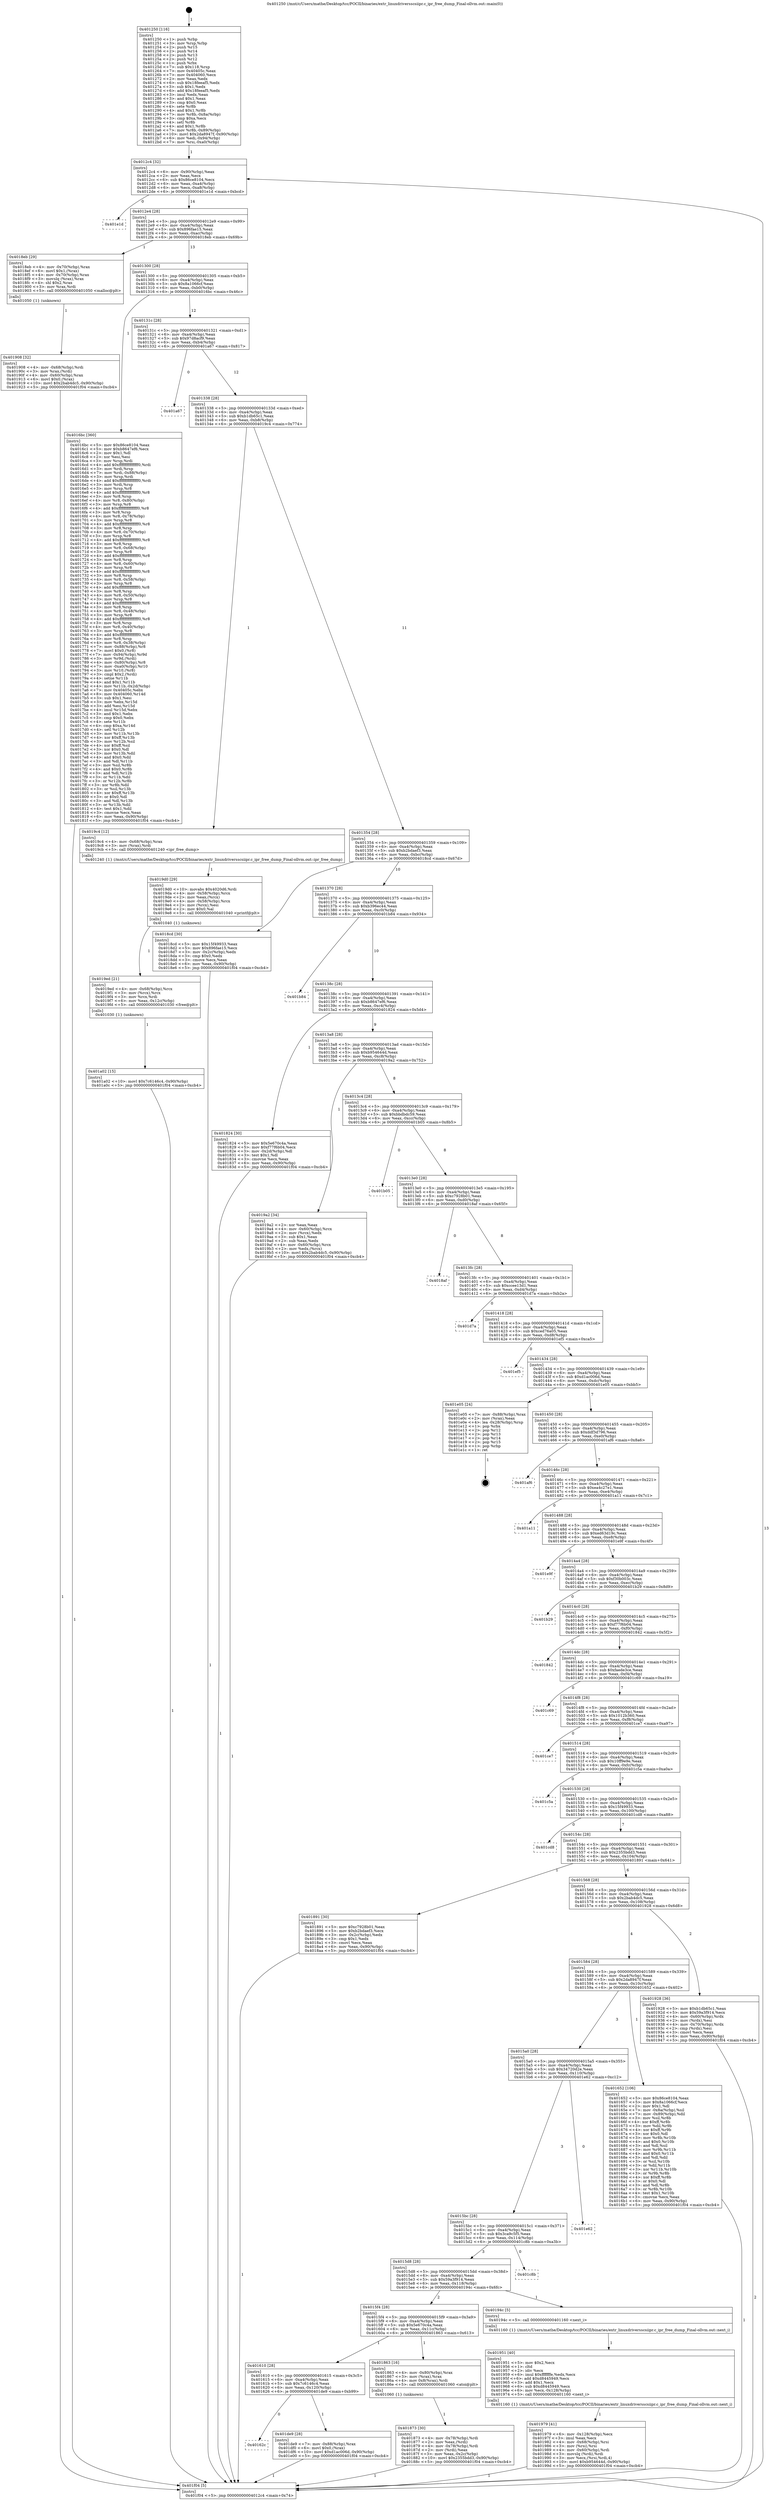 digraph "0x401250" {
  label = "0x401250 (/mnt/c/Users/mathe/Desktop/tcc/POCII/binaries/extr_linuxdriversscsiipr.c_ipr_free_dump_Final-ollvm.out::main(0))"
  labelloc = "t"
  node[shape=record]

  Entry [label="",width=0.3,height=0.3,shape=circle,fillcolor=black,style=filled]
  "0x4012c4" [label="{
     0x4012c4 [32]\l
     | [instrs]\l
     &nbsp;&nbsp;0x4012c4 \<+6\>: mov -0x90(%rbp),%eax\l
     &nbsp;&nbsp;0x4012ca \<+2\>: mov %eax,%ecx\l
     &nbsp;&nbsp;0x4012cc \<+6\>: sub $0x86ce8104,%ecx\l
     &nbsp;&nbsp;0x4012d2 \<+6\>: mov %eax,-0xa4(%rbp)\l
     &nbsp;&nbsp;0x4012d8 \<+6\>: mov %ecx,-0xa8(%rbp)\l
     &nbsp;&nbsp;0x4012de \<+6\>: je 0000000000401e1d \<main+0xbcd\>\l
  }"]
  "0x401e1d" [label="{
     0x401e1d\l
  }", style=dashed]
  "0x4012e4" [label="{
     0x4012e4 [28]\l
     | [instrs]\l
     &nbsp;&nbsp;0x4012e4 \<+5\>: jmp 00000000004012e9 \<main+0x99\>\l
     &nbsp;&nbsp;0x4012e9 \<+6\>: mov -0xa4(%rbp),%eax\l
     &nbsp;&nbsp;0x4012ef \<+5\>: sub $0x896fae15,%eax\l
     &nbsp;&nbsp;0x4012f4 \<+6\>: mov %eax,-0xac(%rbp)\l
     &nbsp;&nbsp;0x4012fa \<+6\>: je 00000000004018eb \<main+0x69b\>\l
  }"]
  Exit [label="",width=0.3,height=0.3,shape=circle,fillcolor=black,style=filled,peripheries=2]
  "0x4018eb" [label="{
     0x4018eb [29]\l
     | [instrs]\l
     &nbsp;&nbsp;0x4018eb \<+4\>: mov -0x70(%rbp),%rax\l
     &nbsp;&nbsp;0x4018ef \<+6\>: movl $0x1,(%rax)\l
     &nbsp;&nbsp;0x4018f5 \<+4\>: mov -0x70(%rbp),%rax\l
     &nbsp;&nbsp;0x4018f9 \<+3\>: movslq (%rax),%rax\l
     &nbsp;&nbsp;0x4018fc \<+4\>: shl $0x2,%rax\l
     &nbsp;&nbsp;0x401900 \<+3\>: mov %rax,%rdi\l
     &nbsp;&nbsp;0x401903 \<+5\>: call 0000000000401050 \<malloc@plt\>\l
     | [calls]\l
     &nbsp;&nbsp;0x401050 \{1\} (unknown)\l
  }"]
  "0x401300" [label="{
     0x401300 [28]\l
     | [instrs]\l
     &nbsp;&nbsp;0x401300 \<+5\>: jmp 0000000000401305 \<main+0xb5\>\l
     &nbsp;&nbsp;0x401305 \<+6\>: mov -0xa4(%rbp),%eax\l
     &nbsp;&nbsp;0x40130b \<+5\>: sub $0x8a1066cf,%eax\l
     &nbsp;&nbsp;0x401310 \<+6\>: mov %eax,-0xb0(%rbp)\l
     &nbsp;&nbsp;0x401316 \<+6\>: je 00000000004016bc \<main+0x46c\>\l
  }"]
  "0x40162c" [label="{
     0x40162c\l
  }", style=dashed]
  "0x4016bc" [label="{
     0x4016bc [360]\l
     | [instrs]\l
     &nbsp;&nbsp;0x4016bc \<+5\>: mov $0x86ce8104,%eax\l
     &nbsp;&nbsp;0x4016c1 \<+5\>: mov $0xb8647ef6,%ecx\l
     &nbsp;&nbsp;0x4016c6 \<+2\>: mov $0x1,%dl\l
     &nbsp;&nbsp;0x4016c8 \<+2\>: xor %esi,%esi\l
     &nbsp;&nbsp;0x4016ca \<+3\>: mov %rsp,%rdi\l
     &nbsp;&nbsp;0x4016cd \<+4\>: add $0xfffffffffffffff0,%rdi\l
     &nbsp;&nbsp;0x4016d1 \<+3\>: mov %rdi,%rsp\l
     &nbsp;&nbsp;0x4016d4 \<+7\>: mov %rdi,-0x88(%rbp)\l
     &nbsp;&nbsp;0x4016db \<+3\>: mov %rsp,%rdi\l
     &nbsp;&nbsp;0x4016de \<+4\>: add $0xfffffffffffffff0,%rdi\l
     &nbsp;&nbsp;0x4016e2 \<+3\>: mov %rdi,%rsp\l
     &nbsp;&nbsp;0x4016e5 \<+3\>: mov %rsp,%r8\l
     &nbsp;&nbsp;0x4016e8 \<+4\>: add $0xfffffffffffffff0,%r8\l
     &nbsp;&nbsp;0x4016ec \<+3\>: mov %r8,%rsp\l
     &nbsp;&nbsp;0x4016ef \<+4\>: mov %r8,-0x80(%rbp)\l
     &nbsp;&nbsp;0x4016f3 \<+3\>: mov %rsp,%r8\l
     &nbsp;&nbsp;0x4016f6 \<+4\>: add $0xfffffffffffffff0,%r8\l
     &nbsp;&nbsp;0x4016fa \<+3\>: mov %r8,%rsp\l
     &nbsp;&nbsp;0x4016fd \<+4\>: mov %r8,-0x78(%rbp)\l
     &nbsp;&nbsp;0x401701 \<+3\>: mov %rsp,%r8\l
     &nbsp;&nbsp;0x401704 \<+4\>: add $0xfffffffffffffff0,%r8\l
     &nbsp;&nbsp;0x401708 \<+3\>: mov %r8,%rsp\l
     &nbsp;&nbsp;0x40170b \<+4\>: mov %r8,-0x70(%rbp)\l
     &nbsp;&nbsp;0x40170f \<+3\>: mov %rsp,%r8\l
     &nbsp;&nbsp;0x401712 \<+4\>: add $0xfffffffffffffff0,%r8\l
     &nbsp;&nbsp;0x401716 \<+3\>: mov %r8,%rsp\l
     &nbsp;&nbsp;0x401719 \<+4\>: mov %r8,-0x68(%rbp)\l
     &nbsp;&nbsp;0x40171d \<+3\>: mov %rsp,%r8\l
     &nbsp;&nbsp;0x401720 \<+4\>: add $0xfffffffffffffff0,%r8\l
     &nbsp;&nbsp;0x401724 \<+3\>: mov %r8,%rsp\l
     &nbsp;&nbsp;0x401727 \<+4\>: mov %r8,-0x60(%rbp)\l
     &nbsp;&nbsp;0x40172b \<+3\>: mov %rsp,%r8\l
     &nbsp;&nbsp;0x40172e \<+4\>: add $0xfffffffffffffff0,%r8\l
     &nbsp;&nbsp;0x401732 \<+3\>: mov %r8,%rsp\l
     &nbsp;&nbsp;0x401735 \<+4\>: mov %r8,-0x58(%rbp)\l
     &nbsp;&nbsp;0x401739 \<+3\>: mov %rsp,%r8\l
     &nbsp;&nbsp;0x40173c \<+4\>: add $0xfffffffffffffff0,%r8\l
     &nbsp;&nbsp;0x401740 \<+3\>: mov %r8,%rsp\l
     &nbsp;&nbsp;0x401743 \<+4\>: mov %r8,-0x50(%rbp)\l
     &nbsp;&nbsp;0x401747 \<+3\>: mov %rsp,%r8\l
     &nbsp;&nbsp;0x40174a \<+4\>: add $0xfffffffffffffff0,%r8\l
     &nbsp;&nbsp;0x40174e \<+3\>: mov %r8,%rsp\l
     &nbsp;&nbsp;0x401751 \<+4\>: mov %r8,-0x48(%rbp)\l
     &nbsp;&nbsp;0x401755 \<+3\>: mov %rsp,%r8\l
     &nbsp;&nbsp;0x401758 \<+4\>: add $0xfffffffffffffff0,%r8\l
     &nbsp;&nbsp;0x40175c \<+3\>: mov %r8,%rsp\l
     &nbsp;&nbsp;0x40175f \<+4\>: mov %r8,-0x40(%rbp)\l
     &nbsp;&nbsp;0x401763 \<+3\>: mov %rsp,%r8\l
     &nbsp;&nbsp;0x401766 \<+4\>: add $0xfffffffffffffff0,%r8\l
     &nbsp;&nbsp;0x40176a \<+3\>: mov %r8,%rsp\l
     &nbsp;&nbsp;0x40176d \<+4\>: mov %r8,-0x38(%rbp)\l
     &nbsp;&nbsp;0x401771 \<+7\>: mov -0x88(%rbp),%r8\l
     &nbsp;&nbsp;0x401778 \<+7\>: movl $0x0,(%r8)\l
     &nbsp;&nbsp;0x40177f \<+7\>: mov -0x94(%rbp),%r9d\l
     &nbsp;&nbsp;0x401786 \<+3\>: mov %r9d,(%rdi)\l
     &nbsp;&nbsp;0x401789 \<+4\>: mov -0x80(%rbp),%r8\l
     &nbsp;&nbsp;0x40178d \<+7\>: mov -0xa0(%rbp),%r10\l
     &nbsp;&nbsp;0x401794 \<+3\>: mov %r10,(%r8)\l
     &nbsp;&nbsp;0x401797 \<+3\>: cmpl $0x2,(%rdi)\l
     &nbsp;&nbsp;0x40179a \<+4\>: setne %r11b\l
     &nbsp;&nbsp;0x40179e \<+4\>: and $0x1,%r11b\l
     &nbsp;&nbsp;0x4017a2 \<+4\>: mov %r11b,-0x2d(%rbp)\l
     &nbsp;&nbsp;0x4017a6 \<+7\>: mov 0x40405c,%ebx\l
     &nbsp;&nbsp;0x4017ad \<+8\>: mov 0x404060,%r14d\l
     &nbsp;&nbsp;0x4017b5 \<+3\>: sub $0x1,%esi\l
     &nbsp;&nbsp;0x4017b8 \<+3\>: mov %ebx,%r15d\l
     &nbsp;&nbsp;0x4017bb \<+3\>: add %esi,%r15d\l
     &nbsp;&nbsp;0x4017be \<+4\>: imul %r15d,%ebx\l
     &nbsp;&nbsp;0x4017c2 \<+3\>: and $0x1,%ebx\l
     &nbsp;&nbsp;0x4017c5 \<+3\>: cmp $0x0,%ebx\l
     &nbsp;&nbsp;0x4017c8 \<+4\>: sete %r11b\l
     &nbsp;&nbsp;0x4017cc \<+4\>: cmp $0xa,%r14d\l
     &nbsp;&nbsp;0x4017d0 \<+4\>: setl %r12b\l
     &nbsp;&nbsp;0x4017d4 \<+3\>: mov %r11b,%r13b\l
     &nbsp;&nbsp;0x4017d7 \<+4\>: xor $0xff,%r13b\l
     &nbsp;&nbsp;0x4017db \<+3\>: mov %r12b,%sil\l
     &nbsp;&nbsp;0x4017de \<+4\>: xor $0xff,%sil\l
     &nbsp;&nbsp;0x4017e2 \<+3\>: xor $0x0,%dl\l
     &nbsp;&nbsp;0x4017e5 \<+3\>: mov %r13b,%dil\l
     &nbsp;&nbsp;0x4017e8 \<+4\>: and $0x0,%dil\l
     &nbsp;&nbsp;0x4017ec \<+3\>: and %dl,%r11b\l
     &nbsp;&nbsp;0x4017ef \<+3\>: mov %sil,%r8b\l
     &nbsp;&nbsp;0x4017f2 \<+4\>: and $0x0,%r8b\l
     &nbsp;&nbsp;0x4017f6 \<+3\>: and %dl,%r12b\l
     &nbsp;&nbsp;0x4017f9 \<+3\>: or %r11b,%dil\l
     &nbsp;&nbsp;0x4017fc \<+3\>: or %r12b,%r8b\l
     &nbsp;&nbsp;0x4017ff \<+3\>: xor %r8b,%dil\l
     &nbsp;&nbsp;0x401802 \<+3\>: or %sil,%r13b\l
     &nbsp;&nbsp;0x401805 \<+4\>: xor $0xff,%r13b\l
     &nbsp;&nbsp;0x401809 \<+3\>: or $0x0,%dl\l
     &nbsp;&nbsp;0x40180c \<+3\>: and %dl,%r13b\l
     &nbsp;&nbsp;0x40180f \<+3\>: or %r13b,%dil\l
     &nbsp;&nbsp;0x401812 \<+4\>: test $0x1,%dil\l
     &nbsp;&nbsp;0x401816 \<+3\>: cmovne %ecx,%eax\l
     &nbsp;&nbsp;0x401819 \<+6\>: mov %eax,-0x90(%rbp)\l
     &nbsp;&nbsp;0x40181f \<+5\>: jmp 0000000000401f04 \<main+0xcb4\>\l
  }"]
  "0x40131c" [label="{
     0x40131c [28]\l
     | [instrs]\l
     &nbsp;&nbsp;0x40131c \<+5\>: jmp 0000000000401321 \<main+0xd1\>\l
     &nbsp;&nbsp;0x401321 \<+6\>: mov -0xa4(%rbp),%eax\l
     &nbsp;&nbsp;0x401327 \<+5\>: sub $0x97d8acf9,%eax\l
     &nbsp;&nbsp;0x40132c \<+6\>: mov %eax,-0xb4(%rbp)\l
     &nbsp;&nbsp;0x401332 \<+6\>: je 0000000000401a67 \<main+0x817\>\l
  }"]
  "0x401de9" [label="{
     0x401de9 [28]\l
     | [instrs]\l
     &nbsp;&nbsp;0x401de9 \<+7\>: mov -0x88(%rbp),%rax\l
     &nbsp;&nbsp;0x401df0 \<+6\>: movl $0x0,(%rax)\l
     &nbsp;&nbsp;0x401df6 \<+10\>: movl $0xd1ac006d,-0x90(%rbp)\l
     &nbsp;&nbsp;0x401e00 \<+5\>: jmp 0000000000401f04 \<main+0xcb4\>\l
  }"]
  "0x401a67" [label="{
     0x401a67\l
  }", style=dashed]
  "0x401338" [label="{
     0x401338 [28]\l
     | [instrs]\l
     &nbsp;&nbsp;0x401338 \<+5\>: jmp 000000000040133d \<main+0xed\>\l
     &nbsp;&nbsp;0x40133d \<+6\>: mov -0xa4(%rbp),%eax\l
     &nbsp;&nbsp;0x401343 \<+5\>: sub $0xb1db65c1,%eax\l
     &nbsp;&nbsp;0x401348 \<+6\>: mov %eax,-0xb8(%rbp)\l
     &nbsp;&nbsp;0x40134e \<+6\>: je 00000000004019c4 \<main+0x774\>\l
  }"]
  "0x401a02" [label="{
     0x401a02 [15]\l
     | [instrs]\l
     &nbsp;&nbsp;0x401a02 \<+10\>: movl $0x7c6146c4,-0x90(%rbp)\l
     &nbsp;&nbsp;0x401a0c \<+5\>: jmp 0000000000401f04 \<main+0xcb4\>\l
  }"]
  "0x4019c4" [label="{
     0x4019c4 [12]\l
     | [instrs]\l
     &nbsp;&nbsp;0x4019c4 \<+4\>: mov -0x68(%rbp),%rax\l
     &nbsp;&nbsp;0x4019c8 \<+3\>: mov (%rax),%rdi\l
     &nbsp;&nbsp;0x4019cb \<+5\>: call 0000000000401240 \<ipr_free_dump\>\l
     | [calls]\l
     &nbsp;&nbsp;0x401240 \{1\} (/mnt/c/Users/mathe/Desktop/tcc/POCII/binaries/extr_linuxdriversscsiipr.c_ipr_free_dump_Final-ollvm.out::ipr_free_dump)\l
  }"]
  "0x401354" [label="{
     0x401354 [28]\l
     | [instrs]\l
     &nbsp;&nbsp;0x401354 \<+5\>: jmp 0000000000401359 \<main+0x109\>\l
     &nbsp;&nbsp;0x401359 \<+6\>: mov -0xa4(%rbp),%eax\l
     &nbsp;&nbsp;0x40135f \<+5\>: sub $0xb2bdaef3,%eax\l
     &nbsp;&nbsp;0x401364 \<+6\>: mov %eax,-0xbc(%rbp)\l
     &nbsp;&nbsp;0x40136a \<+6\>: je 00000000004018cd \<main+0x67d\>\l
  }"]
  "0x4019ed" [label="{
     0x4019ed [21]\l
     | [instrs]\l
     &nbsp;&nbsp;0x4019ed \<+4\>: mov -0x68(%rbp),%rcx\l
     &nbsp;&nbsp;0x4019f1 \<+3\>: mov (%rcx),%rcx\l
     &nbsp;&nbsp;0x4019f4 \<+3\>: mov %rcx,%rdi\l
     &nbsp;&nbsp;0x4019f7 \<+6\>: mov %eax,-0x12c(%rbp)\l
     &nbsp;&nbsp;0x4019fd \<+5\>: call 0000000000401030 \<free@plt\>\l
     | [calls]\l
     &nbsp;&nbsp;0x401030 \{1\} (unknown)\l
  }"]
  "0x4018cd" [label="{
     0x4018cd [30]\l
     | [instrs]\l
     &nbsp;&nbsp;0x4018cd \<+5\>: mov $0x15f49933,%eax\l
     &nbsp;&nbsp;0x4018d2 \<+5\>: mov $0x896fae15,%ecx\l
     &nbsp;&nbsp;0x4018d7 \<+3\>: mov -0x2c(%rbp),%edx\l
     &nbsp;&nbsp;0x4018da \<+3\>: cmp $0x0,%edx\l
     &nbsp;&nbsp;0x4018dd \<+3\>: cmove %ecx,%eax\l
     &nbsp;&nbsp;0x4018e0 \<+6\>: mov %eax,-0x90(%rbp)\l
     &nbsp;&nbsp;0x4018e6 \<+5\>: jmp 0000000000401f04 \<main+0xcb4\>\l
  }"]
  "0x401370" [label="{
     0x401370 [28]\l
     | [instrs]\l
     &nbsp;&nbsp;0x401370 \<+5\>: jmp 0000000000401375 \<main+0x125\>\l
     &nbsp;&nbsp;0x401375 \<+6\>: mov -0xa4(%rbp),%eax\l
     &nbsp;&nbsp;0x40137b \<+5\>: sub $0xb396ec44,%eax\l
     &nbsp;&nbsp;0x401380 \<+6\>: mov %eax,-0xc0(%rbp)\l
     &nbsp;&nbsp;0x401386 \<+6\>: je 0000000000401b84 \<main+0x934\>\l
  }"]
  "0x4019d0" [label="{
     0x4019d0 [29]\l
     | [instrs]\l
     &nbsp;&nbsp;0x4019d0 \<+10\>: movabs $0x4020d6,%rdi\l
     &nbsp;&nbsp;0x4019da \<+4\>: mov -0x58(%rbp),%rcx\l
     &nbsp;&nbsp;0x4019de \<+2\>: mov %eax,(%rcx)\l
     &nbsp;&nbsp;0x4019e0 \<+4\>: mov -0x58(%rbp),%rcx\l
     &nbsp;&nbsp;0x4019e4 \<+2\>: mov (%rcx),%esi\l
     &nbsp;&nbsp;0x4019e6 \<+2\>: mov $0x0,%al\l
     &nbsp;&nbsp;0x4019e8 \<+5\>: call 0000000000401040 \<printf@plt\>\l
     | [calls]\l
     &nbsp;&nbsp;0x401040 \{1\} (unknown)\l
  }"]
  "0x401b84" [label="{
     0x401b84\l
  }", style=dashed]
  "0x40138c" [label="{
     0x40138c [28]\l
     | [instrs]\l
     &nbsp;&nbsp;0x40138c \<+5\>: jmp 0000000000401391 \<main+0x141\>\l
     &nbsp;&nbsp;0x401391 \<+6\>: mov -0xa4(%rbp),%eax\l
     &nbsp;&nbsp;0x401397 \<+5\>: sub $0xb8647ef6,%eax\l
     &nbsp;&nbsp;0x40139c \<+6\>: mov %eax,-0xc4(%rbp)\l
     &nbsp;&nbsp;0x4013a2 \<+6\>: je 0000000000401824 \<main+0x5d4\>\l
  }"]
  "0x401979" [label="{
     0x401979 [41]\l
     | [instrs]\l
     &nbsp;&nbsp;0x401979 \<+6\>: mov -0x128(%rbp),%ecx\l
     &nbsp;&nbsp;0x40197f \<+3\>: imul %eax,%ecx\l
     &nbsp;&nbsp;0x401982 \<+4\>: mov -0x68(%rbp),%rsi\l
     &nbsp;&nbsp;0x401986 \<+3\>: mov (%rsi),%rsi\l
     &nbsp;&nbsp;0x401989 \<+4\>: mov -0x60(%rbp),%rdi\l
     &nbsp;&nbsp;0x40198d \<+3\>: movslq (%rdi),%rdi\l
     &nbsp;&nbsp;0x401990 \<+3\>: mov %ecx,(%rsi,%rdi,4)\l
     &nbsp;&nbsp;0x401993 \<+10\>: movl $0xb954644d,-0x90(%rbp)\l
     &nbsp;&nbsp;0x40199d \<+5\>: jmp 0000000000401f04 \<main+0xcb4\>\l
  }"]
  "0x401824" [label="{
     0x401824 [30]\l
     | [instrs]\l
     &nbsp;&nbsp;0x401824 \<+5\>: mov $0x5e670c4a,%eax\l
     &nbsp;&nbsp;0x401829 \<+5\>: mov $0xf77f6b04,%ecx\l
     &nbsp;&nbsp;0x40182e \<+3\>: mov -0x2d(%rbp),%dl\l
     &nbsp;&nbsp;0x401831 \<+3\>: test $0x1,%dl\l
     &nbsp;&nbsp;0x401834 \<+3\>: cmovne %ecx,%eax\l
     &nbsp;&nbsp;0x401837 \<+6\>: mov %eax,-0x90(%rbp)\l
     &nbsp;&nbsp;0x40183d \<+5\>: jmp 0000000000401f04 \<main+0xcb4\>\l
  }"]
  "0x4013a8" [label="{
     0x4013a8 [28]\l
     | [instrs]\l
     &nbsp;&nbsp;0x4013a8 \<+5\>: jmp 00000000004013ad \<main+0x15d\>\l
     &nbsp;&nbsp;0x4013ad \<+6\>: mov -0xa4(%rbp),%eax\l
     &nbsp;&nbsp;0x4013b3 \<+5\>: sub $0xb954644d,%eax\l
     &nbsp;&nbsp;0x4013b8 \<+6\>: mov %eax,-0xc8(%rbp)\l
     &nbsp;&nbsp;0x4013be \<+6\>: je 00000000004019a2 \<main+0x752\>\l
  }"]
  "0x401951" [label="{
     0x401951 [40]\l
     | [instrs]\l
     &nbsp;&nbsp;0x401951 \<+5\>: mov $0x2,%ecx\l
     &nbsp;&nbsp;0x401956 \<+1\>: cltd\l
     &nbsp;&nbsp;0x401957 \<+2\>: idiv %ecx\l
     &nbsp;&nbsp;0x401959 \<+6\>: imul $0xfffffffe,%edx,%ecx\l
     &nbsp;&nbsp;0x40195f \<+6\>: add $0xd8445949,%ecx\l
     &nbsp;&nbsp;0x401965 \<+3\>: add $0x1,%ecx\l
     &nbsp;&nbsp;0x401968 \<+6\>: sub $0xd8445949,%ecx\l
     &nbsp;&nbsp;0x40196e \<+6\>: mov %ecx,-0x128(%rbp)\l
     &nbsp;&nbsp;0x401974 \<+5\>: call 0000000000401160 \<next_i\>\l
     | [calls]\l
     &nbsp;&nbsp;0x401160 \{1\} (/mnt/c/Users/mathe/Desktop/tcc/POCII/binaries/extr_linuxdriversscsiipr.c_ipr_free_dump_Final-ollvm.out::next_i)\l
  }"]
  "0x4019a2" [label="{
     0x4019a2 [34]\l
     | [instrs]\l
     &nbsp;&nbsp;0x4019a2 \<+2\>: xor %eax,%eax\l
     &nbsp;&nbsp;0x4019a4 \<+4\>: mov -0x60(%rbp),%rcx\l
     &nbsp;&nbsp;0x4019a8 \<+2\>: mov (%rcx),%edx\l
     &nbsp;&nbsp;0x4019aa \<+3\>: sub $0x1,%eax\l
     &nbsp;&nbsp;0x4019ad \<+2\>: sub %eax,%edx\l
     &nbsp;&nbsp;0x4019af \<+4\>: mov -0x60(%rbp),%rcx\l
     &nbsp;&nbsp;0x4019b3 \<+2\>: mov %edx,(%rcx)\l
     &nbsp;&nbsp;0x4019b5 \<+10\>: movl $0x2bab4dc5,-0x90(%rbp)\l
     &nbsp;&nbsp;0x4019bf \<+5\>: jmp 0000000000401f04 \<main+0xcb4\>\l
  }"]
  "0x4013c4" [label="{
     0x4013c4 [28]\l
     | [instrs]\l
     &nbsp;&nbsp;0x4013c4 \<+5\>: jmp 00000000004013c9 \<main+0x179\>\l
     &nbsp;&nbsp;0x4013c9 \<+6\>: mov -0xa4(%rbp),%eax\l
     &nbsp;&nbsp;0x4013cf \<+5\>: sub $0xbbdbdc59,%eax\l
     &nbsp;&nbsp;0x4013d4 \<+6\>: mov %eax,-0xcc(%rbp)\l
     &nbsp;&nbsp;0x4013da \<+6\>: je 0000000000401b05 \<main+0x8b5\>\l
  }"]
  "0x401908" [label="{
     0x401908 [32]\l
     | [instrs]\l
     &nbsp;&nbsp;0x401908 \<+4\>: mov -0x68(%rbp),%rdi\l
     &nbsp;&nbsp;0x40190c \<+3\>: mov %rax,(%rdi)\l
     &nbsp;&nbsp;0x40190f \<+4\>: mov -0x60(%rbp),%rax\l
     &nbsp;&nbsp;0x401913 \<+6\>: movl $0x0,(%rax)\l
     &nbsp;&nbsp;0x401919 \<+10\>: movl $0x2bab4dc5,-0x90(%rbp)\l
     &nbsp;&nbsp;0x401923 \<+5\>: jmp 0000000000401f04 \<main+0xcb4\>\l
  }"]
  "0x401b05" [label="{
     0x401b05\l
  }", style=dashed]
  "0x4013e0" [label="{
     0x4013e0 [28]\l
     | [instrs]\l
     &nbsp;&nbsp;0x4013e0 \<+5\>: jmp 00000000004013e5 \<main+0x195\>\l
     &nbsp;&nbsp;0x4013e5 \<+6\>: mov -0xa4(%rbp),%eax\l
     &nbsp;&nbsp;0x4013eb \<+5\>: sub $0xc7928b01,%eax\l
     &nbsp;&nbsp;0x4013f0 \<+6\>: mov %eax,-0xd0(%rbp)\l
     &nbsp;&nbsp;0x4013f6 \<+6\>: je 00000000004018af \<main+0x65f\>\l
  }"]
  "0x401873" [label="{
     0x401873 [30]\l
     | [instrs]\l
     &nbsp;&nbsp;0x401873 \<+4\>: mov -0x78(%rbp),%rdi\l
     &nbsp;&nbsp;0x401877 \<+2\>: mov %eax,(%rdi)\l
     &nbsp;&nbsp;0x401879 \<+4\>: mov -0x78(%rbp),%rdi\l
     &nbsp;&nbsp;0x40187d \<+2\>: mov (%rdi),%eax\l
     &nbsp;&nbsp;0x40187f \<+3\>: mov %eax,-0x2c(%rbp)\l
     &nbsp;&nbsp;0x401882 \<+10\>: movl $0x2355bdd3,-0x90(%rbp)\l
     &nbsp;&nbsp;0x40188c \<+5\>: jmp 0000000000401f04 \<main+0xcb4\>\l
  }"]
  "0x4018af" [label="{
     0x4018af\l
  }", style=dashed]
  "0x4013fc" [label="{
     0x4013fc [28]\l
     | [instrs]\l
     &nbsp;&nbsp;0x4013fc \<+5\>: jmp 0000000000401401 \<main+0x1b1\>\l
     &nbsp;&nbsp;0x401401 \<+6\>: mov -0xa4(%rbp),%eax\l
     &nbsp;&nbsp;0x401407 \<+5\>: sub $0xccee13d1,%eax\l
     &nbsp;&nbsp;0x40140c \<+6\>: mov %eax,-0xd4(%rbp)\l
     &nbsp;&nbsp;0x401412 \<+6\>: je 0000000000401d7a \<main+0xb2a\>\l
  }"]
  "0x401610" [label="{
     0x401610 [28]\l
     | [instrs]\l
     &nbsp;&nbsp;0x401610 \<+5\>: jmp 0000000000401615 \<main+0x3c5\>\l
     &nbsp;&nbsp;0x401615 \<+6\>: mov -0xa4(%rbp),%eax\l
     &nbsp;&nbsp;0x40161b \<+5\>: sub $0x7c6146c4,%eax\l
     &nbsp;&nbsp;0x401620 \<+6\>: mov %eax,-0x120(%rbp)\l
     &nbsp;&nbsp;0x401626 \<+6\>: je 0000000000401de9 \<main+0xb99\>\l
  }"]
  "0x401d7a" [label="{
     0x401d7a\l
  }", style=dashed]
  "0x401418" [label="{
     0x401418 [28]\l
     | [instrs]\l
     &nbsp;&nbsp;0x401418 \<+5\>: jmp 000000000040141d \<main+0x1cd\>\l
     &nbsp;&nbsp;0x40141d \<+6\>: mov -0xa4(%rbp),%eax\l
     &nbsp;&nbsp;0x401423 \<+5\>: sub $0xced76a05,%eax\l
     &nbsp;&nbsp;0x401428 \<+6\>: mov %eax,-0xd8(%rbp)\l
     &nbsp;&nbsp;0x40142e \<+6\>: je 0000000000401ef5 \<main+0xca5\>\l
  }"]
  "0x401863" [label="{
     0x401863 [16]\l
     | [instrs]\l
     &nbsp;&nbsp;0x401863 \<+4\>: mov -0x80(%rbp),%rax\l
     &nbsp;&nbsp;0x401867 \<+3\>: mov (%rax),%rax\l
     &nbsp;&nbsp;0x40186a \<+4\>: mov 0x8(%rax),%rdi\l
     &nbsp;&nbsp;0x40186e \<+5\>: call 0000000000401060 \<atoi@plt\>\l
     | [calls]\l
     &nbsp;&nbsp;0x401060 \{1\} (unknown)\l
  }"]
  "0x401ef5" [label="{
     0x401ef5\l
  }", style=dashed]
  "0x401434" [label="{
     0x401434 [28]\l
     | [instrs]\l
     &nbsp;&nbsp;0x401434 \<+5\>: jmp 0000000000401439 \<main+0x1e9\>\l
     &nbsp;&nbsp;0x401439 \<+6\>: mov -0xa4(%rbp),%eax\l
     &nbsp;&nbsp;0x40143f \<+5\>: sub $0xd1ac006d,%eax\l
     &nbsp;&nbsp;0x401444 \<+6\>: mov %eax,-0xdc(%rbp)\l
     &nbsp;&nbsp;0x40144a \<+6\>: je 0000000000401e05 \<main+0xbb5\>\l
  }"]
  "0x4015f4" [label="{
     0x4015f4 [28]\l
     | [instrs]\l
     &nbsp;&nbsp;0x4015f4 \<+5\>: jmp 00000000004015f9 \<main+0x3a9\>\l
     &nbsp;&nbsp;0x4015f9 \<+6\>: mov -0xa4(%rbp),%eax\l
     &nbsp;&nbsp;0x4015ff \<+5\>: sub $0x5e670c4a,%eax\l
     &nbsp;&nbsp;0x401604 \<+6\>: mov %eax,-0x11c(%rbp)\l
     &nbsp;&nbsp;0x40160a \<+6\>: je 0000000000401863 \<main+0x613\>\l
  }"]
  "0x401e05" [label="{
     0x401e05 [24]\l
     | [instrs]\l
     &nbsp;&nbsp;0x401e05 \<+7\>: mov -0x88(%rbp),%rax\l
     &nbsp;&nbsp;0x401e0c \<+2\>: mov (%rax),%eax\l
     &nbsp;&nbsp;0x401e0e \<+4\>: lea -0x28(%rbp),%rsp\l
     &nbsp;&nbsp;0x401e12 \<+1\>: pop %rbx\l
     &nbsp;&nbsp;0x401e13 \<+2\>: pop %r12\l
     &nbsp;&nbsp;0x401e15 \<+2\>: pop %r13\l
     &nbsp;&nbsp;0x401e17 \<+2\>: pop %r14\l
     &nbsp;&nbsp;0x401e19 \<+2\>: pop %r15\l
     &nbsp;&nbsp;0x401e1b \<+1\>: pop %rbp\l
     &nbsp;&nbsp;0x401e1c \<+1\>: ret\l
  }"]
  "0x401450" [label="{
     0x401450 [28]\l
     | [instrs]\l
     &nbsp;&nbsp;0x401450 \<+5\>: jmp 0000000000401455 \<main+0x205\>\l
     &nbsp;&nbsp;0x401455 \<+6\>: mov -0xa4(%rbp),%eax\l
     &nbsp;&nbsp;0x40145b \<+5\>: sub $0xddf3d796,%eax\l
     &nbsp;&nbsp;0x401460 \<+6\>: mov %eax,-0xe0(%rbp)\l
     &nbsp;&nbsp;0x401466 \<+6\>: je 0000000000401af6 \<main+0x8a6\>\l
  }"]
  "0x40194c" [label="{
     0x40194c [5]\l
     | [instrs]\l
     &nbsp;&nbsp;0x40194c \<+5\>: call 0000000000401160 \<next_i\>\l
     | [calls]\l
     &nbsp;&nbsp;0x401160 \{1\} (/mnt/c/Users/mathe/Desktop/tcc/POCII/binaries/extr_linuxdriversscsiipr.c_ipr_free_dump_Final-ollvm.out::next_i)\l
  }"]
  "0x401af6" [label="{
     0x401af6\l
  }", style=dashed]
  "0x40146c" [label="{
     0x40146c [28]\l
     | [instrs]\l
     &nbsp;&nbsp;0x40146c \<+5\>: jmp 0000000000401471 \<main+0x221\>\l
     &nbsp;&nbsp;0x401471 \<+6\>: mov -0xa4(%rbp),%eax\l
     &nbsp;&nbsp;0x401477 \<+5\>: sub $0xea4c27e1,%eax\l
     &nbsp;&nbsp;0x40147c \<+6\>: mov %eax,-0xe4(%rbp)\l
     &nbsp;&nbsp;0x401482 \<+6\>: je 0000000000401a11 \<main+0x7c1\>\l
  }"]
  "0x4015d8" [label="{
     0x4015d8 [28]\l
     | [instrs]\l
     &nbsp;&nbsp;0x4015d8 \<+5\>: jmp 00000000004015dd \<main+0x38d\>\l
     &nbsp;&nbsp;0x4015dd \<+6\>: mov -0xa4(%rbp),%eax\l
     &nbsp;&nbsp;0x4015e3 \<+5\>: sub $0x59a3f914,%eax\l
     &nbsp;&nbsp;0x4015e8 \<+6\>: mov %eax,-0x118(%rbp)\l
     &nbsp;&nbsp;0x4015ee \<+6\>: je 000000000040194c \<main+0x6fc\>\l
  }"]
  "0x401a11" [label="{
     0x401a11\l
  }", style=dashed]
  "0x401488" [label="{
     0x401488 [28]\l
     | [instrs]\l
     &nbsp;&nbsp;0x401488 \<+5\>: jmp 000000000040148d \<main+0x23d\>\l
     &nbsp;&nbsp;0x40148d \<+6\>: mov -0xa4(%rbp),%eax\l
     &nbsp;&nbsp;0x401493 \<+5\>: sub $0xed63d19c,%eax\l
     &nbsp;&nbsp;0x401498 \<+6\>: mov %eax,-0xe8(%rbp)\l
     &nbsp;&nbsp;0x40149e \<+6\>: je 0000000000401e9f \<main+0xc4f\>\l
  }"]
  "0x401c8b" [label="{
     0x401c8b\l
  }", style=dashed]
  "0x401e9f" [label="{
     0x401e9f\l
  }", style=dashed]
  "0x4014a4" [label="{
     0x4014a4 [28]\l
     | [instrs]\l
     &nbsp;&nbsp;0x4014a4 \<+5\>: jmp 00000000004014a9 \<main+0x259\>\l
     &nbsp;&nbsp;0x4014a9 \<+6\>: mov -0xa4(%rbp),%eax\l
     &nbsp;&nbsp;0x4014af \<+5\>: sub $0xf30b003c,%eax\l
     &nbsp;&nbsp;0x4014b4 \<+6\>: mov %eax,-0xec(%rbp)\l
     &nbsp;&nbsp;0x4014ba \<+6\>: je 0000000000401b29 \<main+0x8d9\>\l
  }"]
  "0x4015bc" [label="{
     0x4015bc [28]\l
     | [instrs]\l
     &nbsp;&nbsp;0x4015bc \<+5\>: jmp 00000000004015c1 \<main+0x371\>\l
     &nbsp;&nbsp;0x4015c1 \<+6\>: mov -0xa4(%rbp),%eax\l
     &nbsp;&nbsp;0x4015c7 \<+5\>: sub $0x3ca9c5f5,%eax\l
     &nbsp;&nbsp;0x4015cc \<+6\>: mov %eax,-0x114(%rbp)\l
     &nbsp;&nbsp;0x4015d2 \<+6\>: je 0000000000401c8b \<main+0xa3b\>\l
  }"]
  "0x401b29" [label="{
     0x401b29\l
  }", style=dashed]
  "0x4014c0" [label="{
     0x4014c0 [28]\l
     | [instrs]\l
     &nbsp;&nbsp;0x4014c0 \<+5\>: jmp 00000000004014c5 \<main+0x275\>\l
     &nbsp;&nbsp;0x4014c5 \<+6\>: mov -0xa4(%rbp),%eax\l
     &nbsp;&nbsp;0x4014cb \<+5\>: sub $0xf77f6b04,%eax\l
     &nbsp;&nbsp;0x4014d0 \<+6\>: mov %eax,-0xf0(%rbp)\l
     &nbsp;&nbsp;0x4014d6 \<+6\>: je 0000000000401842 \<main+0x5f2\>\l
  }"]
  "0x401e62" [label="{
     0x401e62\l
  }", style=dashed]
  "0x401842" [label="{
     0x401842\l
  }", style=dashed]
  "0x4014dc" [label="{
     0x4014dc [28]\l
     | [instrs]\l
     &nbsp;&nbsp;0x4014dc \<+5\>: jmp 00000000004014e1 \<main+0x291\>\l
     &nbsp;&nbsp;0x4014e1 \<+6\>: mov -0xa4(%rbp),%eax\l
     &nbsp;&nbsp;0x4014e7 \<+5\>: sub $0xfaede3ce,%eax\l
     &nbsp;&nbsp;0x4014ec \<+6\>: mov %eax,-0xf4(%rbp)\l
     &nbsp;&nbsp;0x4014f2 \<+6\>: je 0000000000401c69 \<main+0xa19\>\l
  }"]
  "0x401250" [label="{
     0x401250 [116]\l
     | [instrs]\l
     &nbsp;&nbsp;0x401250 \<+1\>: push %rbp\l
     &nbsp;&nbsp;0x401251 \<+3\>: mov %rsp,%rbp\l
     &nbsp;&nbsp;0x401254 \<+2\>: push %r15\l
     &nbsp;&nbsp;0x401256 \<+2\>: push %r14\l
     &nbsp;&nbsp;0x401258 \<+2\>: push %r13\l
     &nbsp;&nbsp;0x40125a \<+2\>: push %r12\l
     &nbsp;&nbsp;0x40125c \<+1\>: push %rbx\l
     &nbsp;&nbsp;0x40125d \<+7\>: sub $0x118,%rsp\l
     &nbsp;&nbsp;0x401264 \<+7\>: mov 0x40405c,%eax\l
     &nbsp;&nbsp;0x40126b \<+7\>: mov 0x404060,%ecx\l
     &nbsp;&nbsp;0x401272 \<+2\>: mov %eax,%edx\l
     &nbsp;&nbsp;0x401274 \<+6\>: sub $0x18feeaf5,%edx\l
     &nbsp;&nbsp;0x40127a \<+3\>: sub $0x1,%edx\l
     &nbsp;&nbsp;0x40127d \<+6\>: add $0x18feeaf5,%edx\l
     &nbsp;&nbsp;0x401283 \<+3\>: imul %edx,%eax\l
     &nbsp;&nbsp;0x401286 \<+3\>: and $0x1,%eax\l
     &nbsp;&nbsp;0x401289 \<+3\>: cmp $0x0,%eax\l
     &nbsp;&nbsp;0x40128c \<+4\>: sete %r8b\l
     &nbsp;&nbsp;0x401290 \<+4\>: and $0x1,%r8b\l
     &nbsp;&nbsp;0x401294 \<+7\>: mov %r8b,-0x8a(%rbp)\l
     &nbsp;&nbsp;0x40129b \<+3\>: cmp $0xa,%ecx\l
     &nbsp;&nbsp;0x40129e \<+4\>: setl %r8b\l
     &nbsp;&nbsp;0x4012a2 \<+4\>: and $0x1,%r8b\l
     &nbsp;&nbsp;0x4012a6 \<+7\>: mov %r8b,-0x89(%rbp)\l
     &nbsp;&nbsp;0x4012ad \<+10\>: movl $0x2da8947f,-0x90(%rbp)\l
     &nbsp;&nbsp;0x4012b7 \<+6\>: mov %edi,-0x94(%rbp)\l
     &nbsp;&nbsp;0x4012bd \<+7\>: mov %rsi,-0xa0(%rbp)\l
  }"]
  "0x401c69" [label="{
     0x401c69\l
  }", style=dashed]
  "0x4014f8" [label="{
     0x4014f8 [28]\l
     | [instrs]\l
     &nbsp;&nbsp;0x4014f8 \<+5\>: jmp 00000000004014fd \<main+0x2ad\>\l
     &nbsp;&nbsp;0x4014fd \<+6\>: mov -0xa4(%rbp),%eax\l
     &nbsp;&nbsp;0x401503 \<+5\>: sub $0x1012b360,%eax\l
     &nbsp;&nbsp;0x401508 \<+6\>: mov %eax,-0xf8(%rbp)\l
     &nbsp;&nbsp;0x40150e \<+6\>: je 0000000000401ce7 \<main+0xa97\>\l
  }"]
  "0x401f04" [label="{
     0x401f04 [5]\l
     | [instrs]\l
     &nbsp;&nbsp;0x401f04 \<+5\>: jmp 00000000004012c4 \<main+0x74\>\l
  }"]
  "0x401ce7" [label="{
     0x401ce7\l
  }", style=dashed]
  "0x401514" [label="{
     0x401514 [28]\l
     | [instrs]\l
     &nbsp;&nbsp;0x401514 \<+5\>: jmp 0000000000401519 \<main+0x2c9\>\l
     &nbsp;&nbsp;0x401519 \<+6\>: mov -0xa4(%rbp),%eax\l
     &nbsp;&nbsp;0x40151f \<+5\>: sub $0x10ff9e9e,%eax\l
     &nbsp;&nbsp;0x401524 \<+6\>: mov %eax,-0xfc(%rbp)\l
     &nbsp;&nbsp;0x40152a \<+6\>: je 0000000000401c5a \<main+0xa0a\>\l
  }"]
  "0x4015a0" [label="{
     0x4015a0 [28]\l
     | [instrs]\l
     &nbsp;&nbsp;0x4015a0 \<+5\>: jmp 00000000004015a5 \<main+0x355\>\l
     &nbsp;&nbsp;0x4015a5 \<+6\>: mov -0xa4(%rbp),%eax\l
     &nbsp;&nbsp;0x4015ab \<+5\>: sub $0x34720d2e,%eax\l
     &nbsp;&nbsp;0x4015b0 \<+6\>: mov %eax,-0x110(%rbp)\l
     &nbsp;&nbsp;0x4015b6 \<+6\>: je 0000000000401e62 \<main+0xc12\>\l
  }"]
  "0x401c5a" [label="{
     0x401c5a\l
  }", style=dashed]
  "0x401530" [label="{
     0x401530 [28]\l
     | [instrs]\l
     &nbsp;&nbsp;0x401530 \<+5\>: jmp 0000000000401535 \<main+0x2e5\>\l
     &nbsp;&nbsp;0x401535 \<+6\>: mov -0xa4(%rbp),%eax\l
     &nbsp;&nbsp;0x40153b \<+5\>: sub $0x15f49933,%eax\l
     &nbsp;&nbsp;0x401540 \<+6\>: mov %eax,-0x100(%rbp)\l
     &nbsp;&nbsp;0x401546 \<+6\>: je 0000000000401cd8 \<main+0xa88\>\l
  }"]
  "0x401652" [label="{
     0x401652 [106]\l
     | [instrs]\l
     &nbsp;&nbsp;0x401652 \<+5\>: mov $0x86ce8104,%eax\l
     &nbsp;&nbsp;0x401657 \<+5\>: mov $0x8a1066cf,%ecx\l
     &nbsp;&nbsp;0x40165c \<+2\>: mov $0x1,%dl\l
     &nbsp;&nbsp;0x40165e \<+7\>: mov -0x8a(%rbp),%sil\l
     &nbsp;&nbsp;0x401665 \<+7\>: mov -0x89(%rbp),%dil\l
     &nbsp;&nbsp;0x40166c \<+3\>: mov %sil,%r8b\l
     &nbsp;&nbsp;0x40166f \<+4\>: xor $0xff,%r8b\l
     &nbsp;&nbsp;0x401673 \<+3\>: mov %dil,%r9b\l
     &nbsp;&nbsp;0x401676 \<+4\>: xor $0xff,%r9b\l
     &nbsp;&nbsp;0x40167a \<+3\>: xor $0x0,%dl\l
     &nbsp;&nbsp;0x40167d \<+3\>: mov %r8b,%r10b\l
     &nbsp;&nbsp;0x401680 \<+4\>: and $0x0,%r10b\l
     &nbsp;&nbsp;0x401684 \<+3\>: and %dl,%sil\l
     &nbsp;&nbsp;0x401687 \<+3\>: mov %r9b,%r11b\l
     &nbsp;&nbsp;0x40168a \<+4\>: and $0x0,%r11b\l
     &nbsp;&nbsp;0x40168e \<+3\>: and %dl,%dil\l
     &nbsp;&nbsp;0x401691 \<+3\>: or %sil,%r10b\l
     &nbsp;&nbsp;0x401694 \<+3\>: or %dil,%r11b\l
     &nbsp;&nbsp;0x401697 \<+3\>: xor %r11b,%r10b\l
     &nbsp;&nbsp;0x40169a \<+3\>: or %r9b,%r8b\l
     &nbsp;&nbsp;0x40169d \<+4\>: xor $0xff,%r8b\l
     &nbsp;&nbsp;0x4016a1 \<+3\>: or $0x0,%dl\l
     &nbsp;&nbsp;0x4016a4 \<+3\>: and %dl,%r8b\l
     &nbsp;&nbsp;0x4016a7 \<+3\>: or %r8b,%r10b\l
     &nbsp;&nbsp;0x4016aa \<+4\>: test $0x1,%r10b\l
     &nbsp;&nbsp;0x4016ae \<+3\>: cmovne %ecx,%eax\l
     &nbsp;&nbsp;0x4016b1 \<+6\>: mov %eax,-0x90(%rbp)\l
     &nbsp;&nbsp;0x4016b7 \<+5\>: jmp 0000000000401f04 \<main+0xcb4\>\l
  }"]
  "0x401cd8" [label="{
     0x401cd8\l
  }", style=dashed]
  "0x40154c" [label="{
     0x40154c [28]\l
     | [instrs]\l
     &nbsp;&nbsp;0x40154c \<+5\>: jmp 0000000000401551 \<main+0x301\>\l
     &nbsp;&nbsp;0x401551 \<+6\>: mov -0xa4(%rbp),%eax\l
     &nbsp;&nbsp;0x401557 \<+5\>: sub $0x2355bdd3,%eax\l
     &nbsp;&nbsp;0x40155c \<+6\>: mov %eax,-0x104(%rbp)\l
     &nbsp;&nbsp;0x401562 \<+6\>: je 0000000000401891 \<main+0x641\>\l
  }"]
  "0x401584" [label="{
     0x401584 [28]\l
     | [instrs]\l
     &nbsp;&nbsp;0x401584 \<+5\>: jmp 0000000000401589 \<main+0x339\>\l
     &nbsp;&nbsp;0x401589 \<+6\>: mov -0xa4(%rbp),%eax\l
     &nbsp;&nbsp;0x40158f \<+5\>: sub $0x2da8947f,%eax\l
     &nbsp;&nbsp;0x401594 \<+6\>: mov %eax,-0x10c(%rbp)\l
     &nbsp;&nbsp;0x40159a \<+6\>: je 0000000000401652 \<main+0x402\>\l
  }"]
  "0x401891" [label="{
     0x401891 [30]\l
     | [instrs]\l
     &nbsp;&nbsp;0x401891 \<+5\>: mov $0xc7928b01,%eax\l
     &nbsp;&nbsp;0x401896 \<+5\>: mov $0xb2bdaef3,%ecx\l
     &nbsp;&nbsp;0x40189b \<+3\>: mov -0x2c(%rbp),%edx\l
     &nbsp;&nbsp;0x40189e \<+3\>: cmp $0x1,%edx\l
     &nbsp;&nbsp;0x4018a1 \<+3\>: cmovl %ecx,%eax\l
     &nbsp;&nbsp;0x4018a4 \<+6\>: mov %eax,-0x90(%rbp)\l
     &nbsp;&nbsp;0x4018aa \<+5\>: jmp 0000000000401f04 \<main+0xcb4\>\l
  }"]
  "0x401568" [label="{
     0x401568 [28]\l
     | [instrs]\l
     &nbsp;&nbsp;0x401568 \<+5\>: jmp 000000000040156d \<main+0x31d\>\l
     &nbsp;&nbsp;0x40156d \<+6\>: mov -0xa4(%rbp),%eax\l
     &nbsp;&nbsp;0x401573 \<+5\>: sub $0x2bab4dc5,%eax\l
     &nbsp;&nbsp;0x401578 \<+6\>: mov %eax,-0x108(%rbp)\l
     &nbsp;&nbsp;0x40157e \<+6\>: je 0000000000401928 \<main+0x6d8\>\l
  }"]
  "0x401928" [label="{
     0x401928 [36]\l
     | [instrs]\l
     &nbsp;&nbsp;0x401928 \<+5\>: mov $0xb1db65c1,%eax\l
     &nbsp;&nbsp;0x40192d \<+5\>: mov $0x59a3f914,%ecx\l
     &nbsp;&nbsp;0x401932 \<+4\>: mov -0x60(%rbp),%rdx\l
     &nbsp;&nbsp;0x401936 \<+2\>: mov (%rdx),%esi\l
     &nbsp;&nbsp;0x401938 \<+4\>: mov -0x70(%rbp),%rdx\l
     &nbsp;&nbsp;0x40193c \<+2\>: cmp (%rdx),%esi\l
     &nbsp;&nbsp;0x40193e \<+3\>: cmovl %ecx,%eax\l
     &nbsp;&nbsp;0x401941 \<+6\>: mov %eax,-0x90(%rbp)\l
     &nbsp;&nbsp;0x401947 \<+5\>: jmp 0000000000401f04 \<main+0xcb4\>\l
  }"]
  Entry -> "0x401250" [label=" 1"]
  "0x4012c4" -> "0x401e1d" [label=" 0"]
  "0x4012c4" -> "0x4012e4" [label=" 14"]
  "0x401e05" -> Exit [label=" 1"]
  "0x4012e4" -> "0x4018eb" [label=" 1"]
  "0x4012e4" -> "0x401300" [label=" 13"]
  "0x401de9" -> "0x401f04" [label=" 1"]
  "0x401300" -> "0x4016bc" [label=" 1"]
  "0x401300" -> "0x40131c" [label=" 12"]
  "0x401610" -> "0x40162c" [label=" 0"]
  "0x40131c" -> "0x401a67" [label=" 0"]
  "0x40131c" -> "0x401338" [label=" 12"]
  "0x401610" -> "0x401de9" [label=" 1"]
  "0x401338" -> "0x4019c4" [label=" 1"]
  "0x401338" -> "0x401354" [label=" 11"]
  "0x401a02" -> "0x401f04" [label=" 1"]
  "0x401354" -> "0x4018cd" [label=" 1"]
  "0x401354" -> "0x401370" [label=" 10"]
  "0x4019ed" -> "0x401a02" [label=" 1"]
  "0x401370" -> "0x401b84" [label=" 0"]
  "0x401370" -> "0x40138c" [label=" 10"]
  "0x4019d0" -> "0x4019ed" [label=" 1"]
  "0x40138c" -> "0x401824" [label=" 1"]
  "0x40138c" -> "0x4013a8" [label=" 9"]
  "0x4019c4" -> "0x4019d0" [label=" 1"]
  "0x4013a8" -> "0x4019a2" [label=" 1"]
  "0x4013a8" -> "0x4013c4" [label=" 8"]
  "0x4019a2" -> "0x401f04" [label=" 1"]
  "0x4013c4" -> "0x401b05" [label=" 0"]
  "0x4013c4" -> "0x4013e0" [label=" 8"]
  "0x401979" -> "0x401f04" [label=" 1"]
  "0x4013e0" -> "0x4018af" [label=" 0"]
  "0x4013e0" -> "0x4013fc" [label=" 8"]
  "0x401951" -> "0x401979" [label=" 1"]
  "0x4013fc" -> "0x401d7a" [label=" 0"]
  "0x4013fc" -> "0x401418" [label=" 8"]
  "0x40194c" -> "0x401951" [label=" 1"]
  "0x401418" -> "0x401ef5" [label=" 0"]
  "0x401418" -> "0x401434" [label=" 8"]
  "0x401928" -> "0x401f04" [label=" 2"]
  "0x401434" -> "0x401e05" [label=" 1"]
  "0x401434" -> "0x401450" [label=" 7"]
  "0x4018eb" -> "0x401908" [label=" 1"]
  "0x401450" -> "0x401af6" [label=" 0"]
  "0x401450" -> "0x40146c" [label=" 7"]
  "0x4018cd" -> "0x401f04" [label=" 1"]
  "0x40146c" -> "0x401a11" [label=" 0"]
  "0x40146c" -> "0x401488" [label=" 7"]
  "0x401873" -> "0x401f04" [label=" 1"]
  "0x401488" -> "0x401e9f" [label=" 0"]
  "0x401488" -> "0x4014a4" [label=" 7"]
  "0x401863" -> "0x401873" [label=" 1"]
  "0x4014a4" -> "0x401b29" [label=" 0"]
  "0x4014a4" -> "0x4014c0" [label=" 7"]
  "0x4015f4" -> "0x401863" [label=" 1"]
  "0x4014c0" -> "0x401842" [label=" 0"]
  "0x4014c0" -> "0x4014dc" [label=" 7"]
  "0x401908" -> "0x401f04" [label=" 1"]
  "0x4014dc" -> "0x401c69" [label=" 0"]
  "0x4014dc" -> "0x4014f8" [label=" 7"]
  "0x401891" -> "0x401f04" [label=" 1"]
  "0x4014f8" -> "0x401ce7" [label=" 0"]
  "0x4014f8" -> "0x401514" [label=" 7"]
  "0x4015bc" -> "0x4015d8" [label=" 3"]
  "0x401514" -> "0x401c5a" [label=" 0"]
  "0x401514" -> "0x401530" [label=" 7"]
  "0x4015bc" -> "0x401c8b" [label=" 0"]
  "0x401530" -> "0x401cd8" [label=" 0"]
  "0x401530" -> "0x40154c" [label=" 7"]
  "0x4015f4" -> "0x401610" [label=" 1"]
  "0x40154c" -> "0x401891" [label=" 1"]
  "0x40154c" -> "0x401568" [label=" 6"]
  "0x4015a0" -> "0x401e62" [label=" 0"]
  "0x401568" -> "0x401928" [label=" 2"]
  "0x401568" -> "0x401584" [label=" 4"]
  "0x4015a0" -> "0x4015bc" [label=" 3"]
  "0x401584" -> "0x401652" [label=" 1"]
  "0x401584" -> "0x4015a0" [label=" 3"]
  "0x401652" -> "0x401f04" [label=" 1"]
  "0x401250" -> "0x4012c4" [label=" 1"]
  "0x401f04" -> "0x4012c4" [label=" 13"]
  "0x4015d8" -> "0x40194c" [label=" 1"]
  "0x4016bc" -> "0x401f04" [label=" 1"]
  "0x401824" -> "0x401f04" [label=" 1"]
  "0x4015d8" -> "0x4015f4" [label=" 2"]
}
